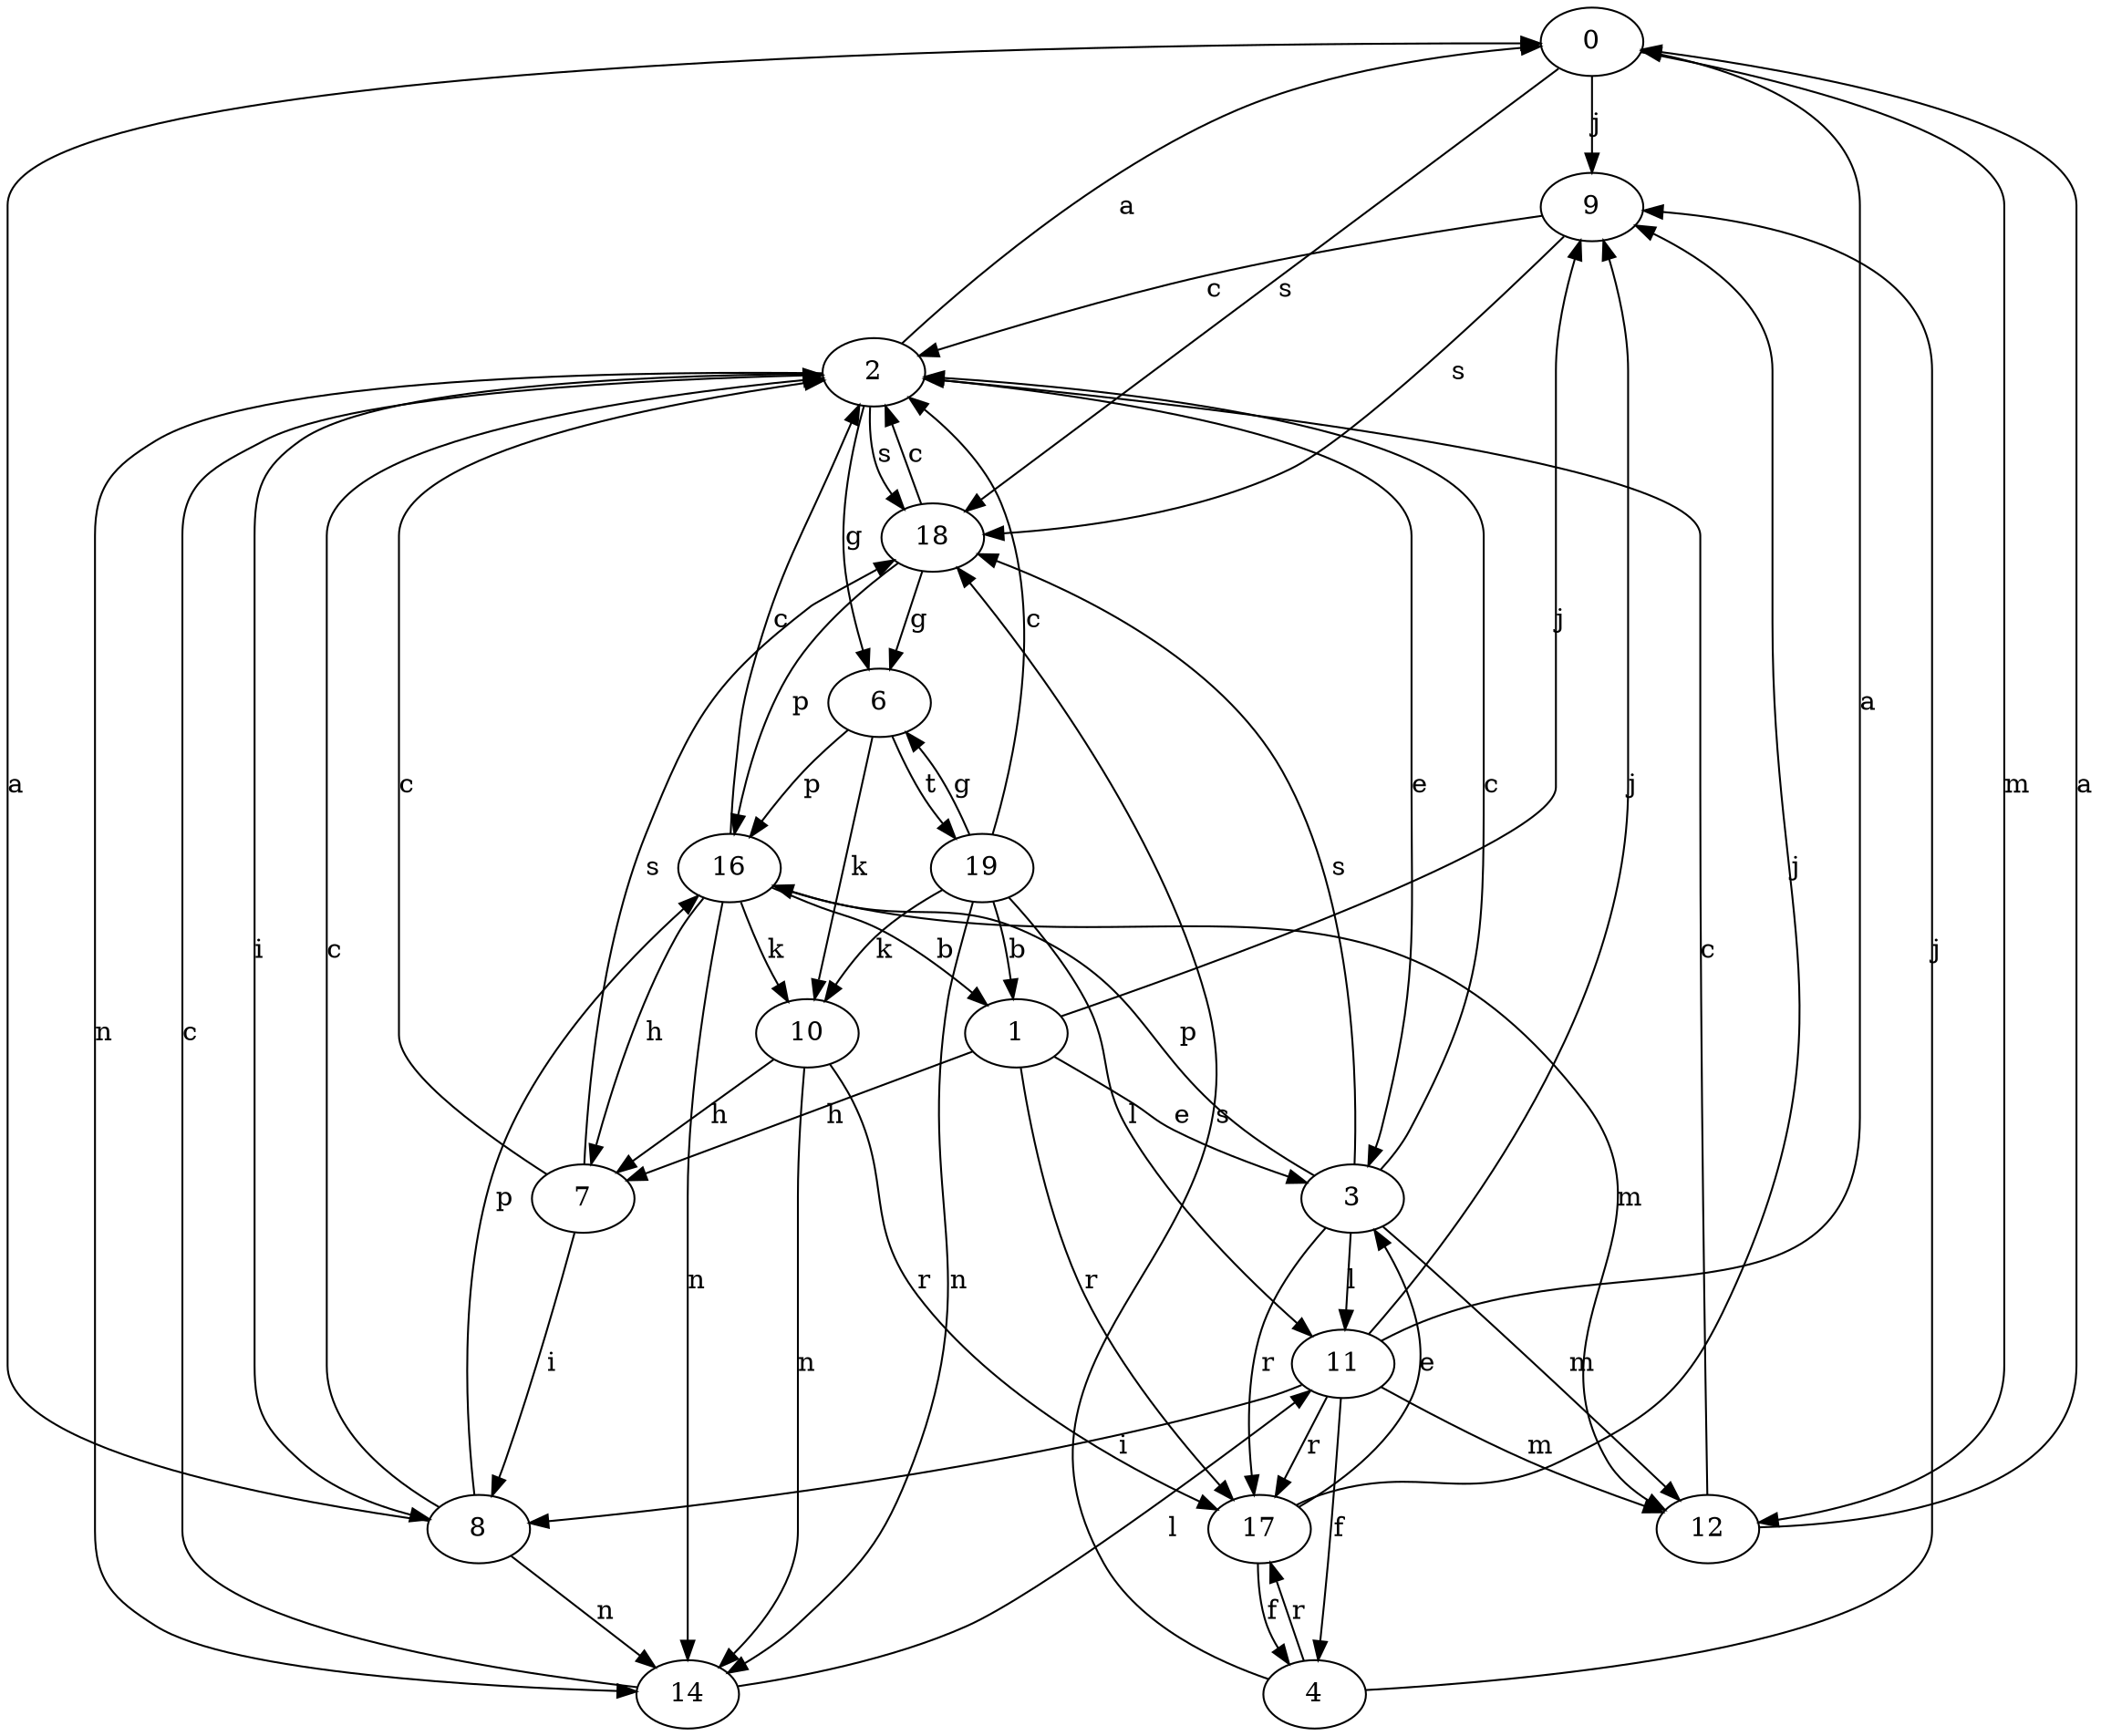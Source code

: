 strict digraph  {
0;
1;
2;
3;
4;
6;
7;
8;
9;
10;
11;
12;
14;
16;
17;
18;
19;
0 -> 9  [label=j];
0 -> 12  [label=m];
0 -> 18  [label=s];
1 -> 3  [label=e];
1 -> 7  [label=h];
1 -> 9  [label=j];
1 -> 17  [label=r];
2 -> 0  [label=a];
2 -> 3  [label=e];
2 -> 6  [label=g];
2 -> 8  [label=i];
2 -> 14  [label=n];
2 -> 18  [label=s];
3 -> 2  [label=c];
3 -> 11  [label=l];
3 -> 12  [label=m];
3 -> 16  [label=p];
3 -> 17  [label=r];
3 -> 18  [label=s];
4 -> 9  [label=j];
4 -> 17  [label=r];
4 -> 18  [label=s];
6 -> 10  [label=k];
6 -> 16  [label=p];
6 -> 19  [label=t];
7 -> 2  [label=c];
7 -> 8  [label=i];
7 -> 18  [label=s];
8 -> 0  [label=a];
8 -> 2  [label=c];
8 -> 14  [label=n];
8 -> 16  [label=p];
9 -> 2  [label=c];
9 -> 18  [label=s];
10 -> 7  [label=h];
10 -> 14  [label=n];
10 -> 17  [label=r];
11 -> 0  [label=a];
11 -> 4  [label=f];
11 -> 8  [label=i];
11 -> 9  [label=j];
11 -> 12  [label=m];
11 -> 17  [label=r];
12 -> 0  [label=a];
12 -> 2  [label=c];
14 -> 2  [label=c];
14 -> 11  [label=l];
16 -> 1  [label=b];
16 -> 2  [label=c];
16 -> 7  [label=h];
16 -> 10  [label=k];
16 -> 12  [label=m];
16 -> 14  [label=n];
17 -> 3  [label=e];
17 -> 4  [label=f];
17 -> 9  [label=j];
18 -> 2  [label=c];
18 -> 6  [label=g];
18 -> 16  [label=p];
19 -> 1  [label=b];
19 -> 2  [label=c];
19 -> 6  [label=g];
19 -> 10  [label=k];
19 -> 11  [label=l];
19 -> 14  [label=n];
}
